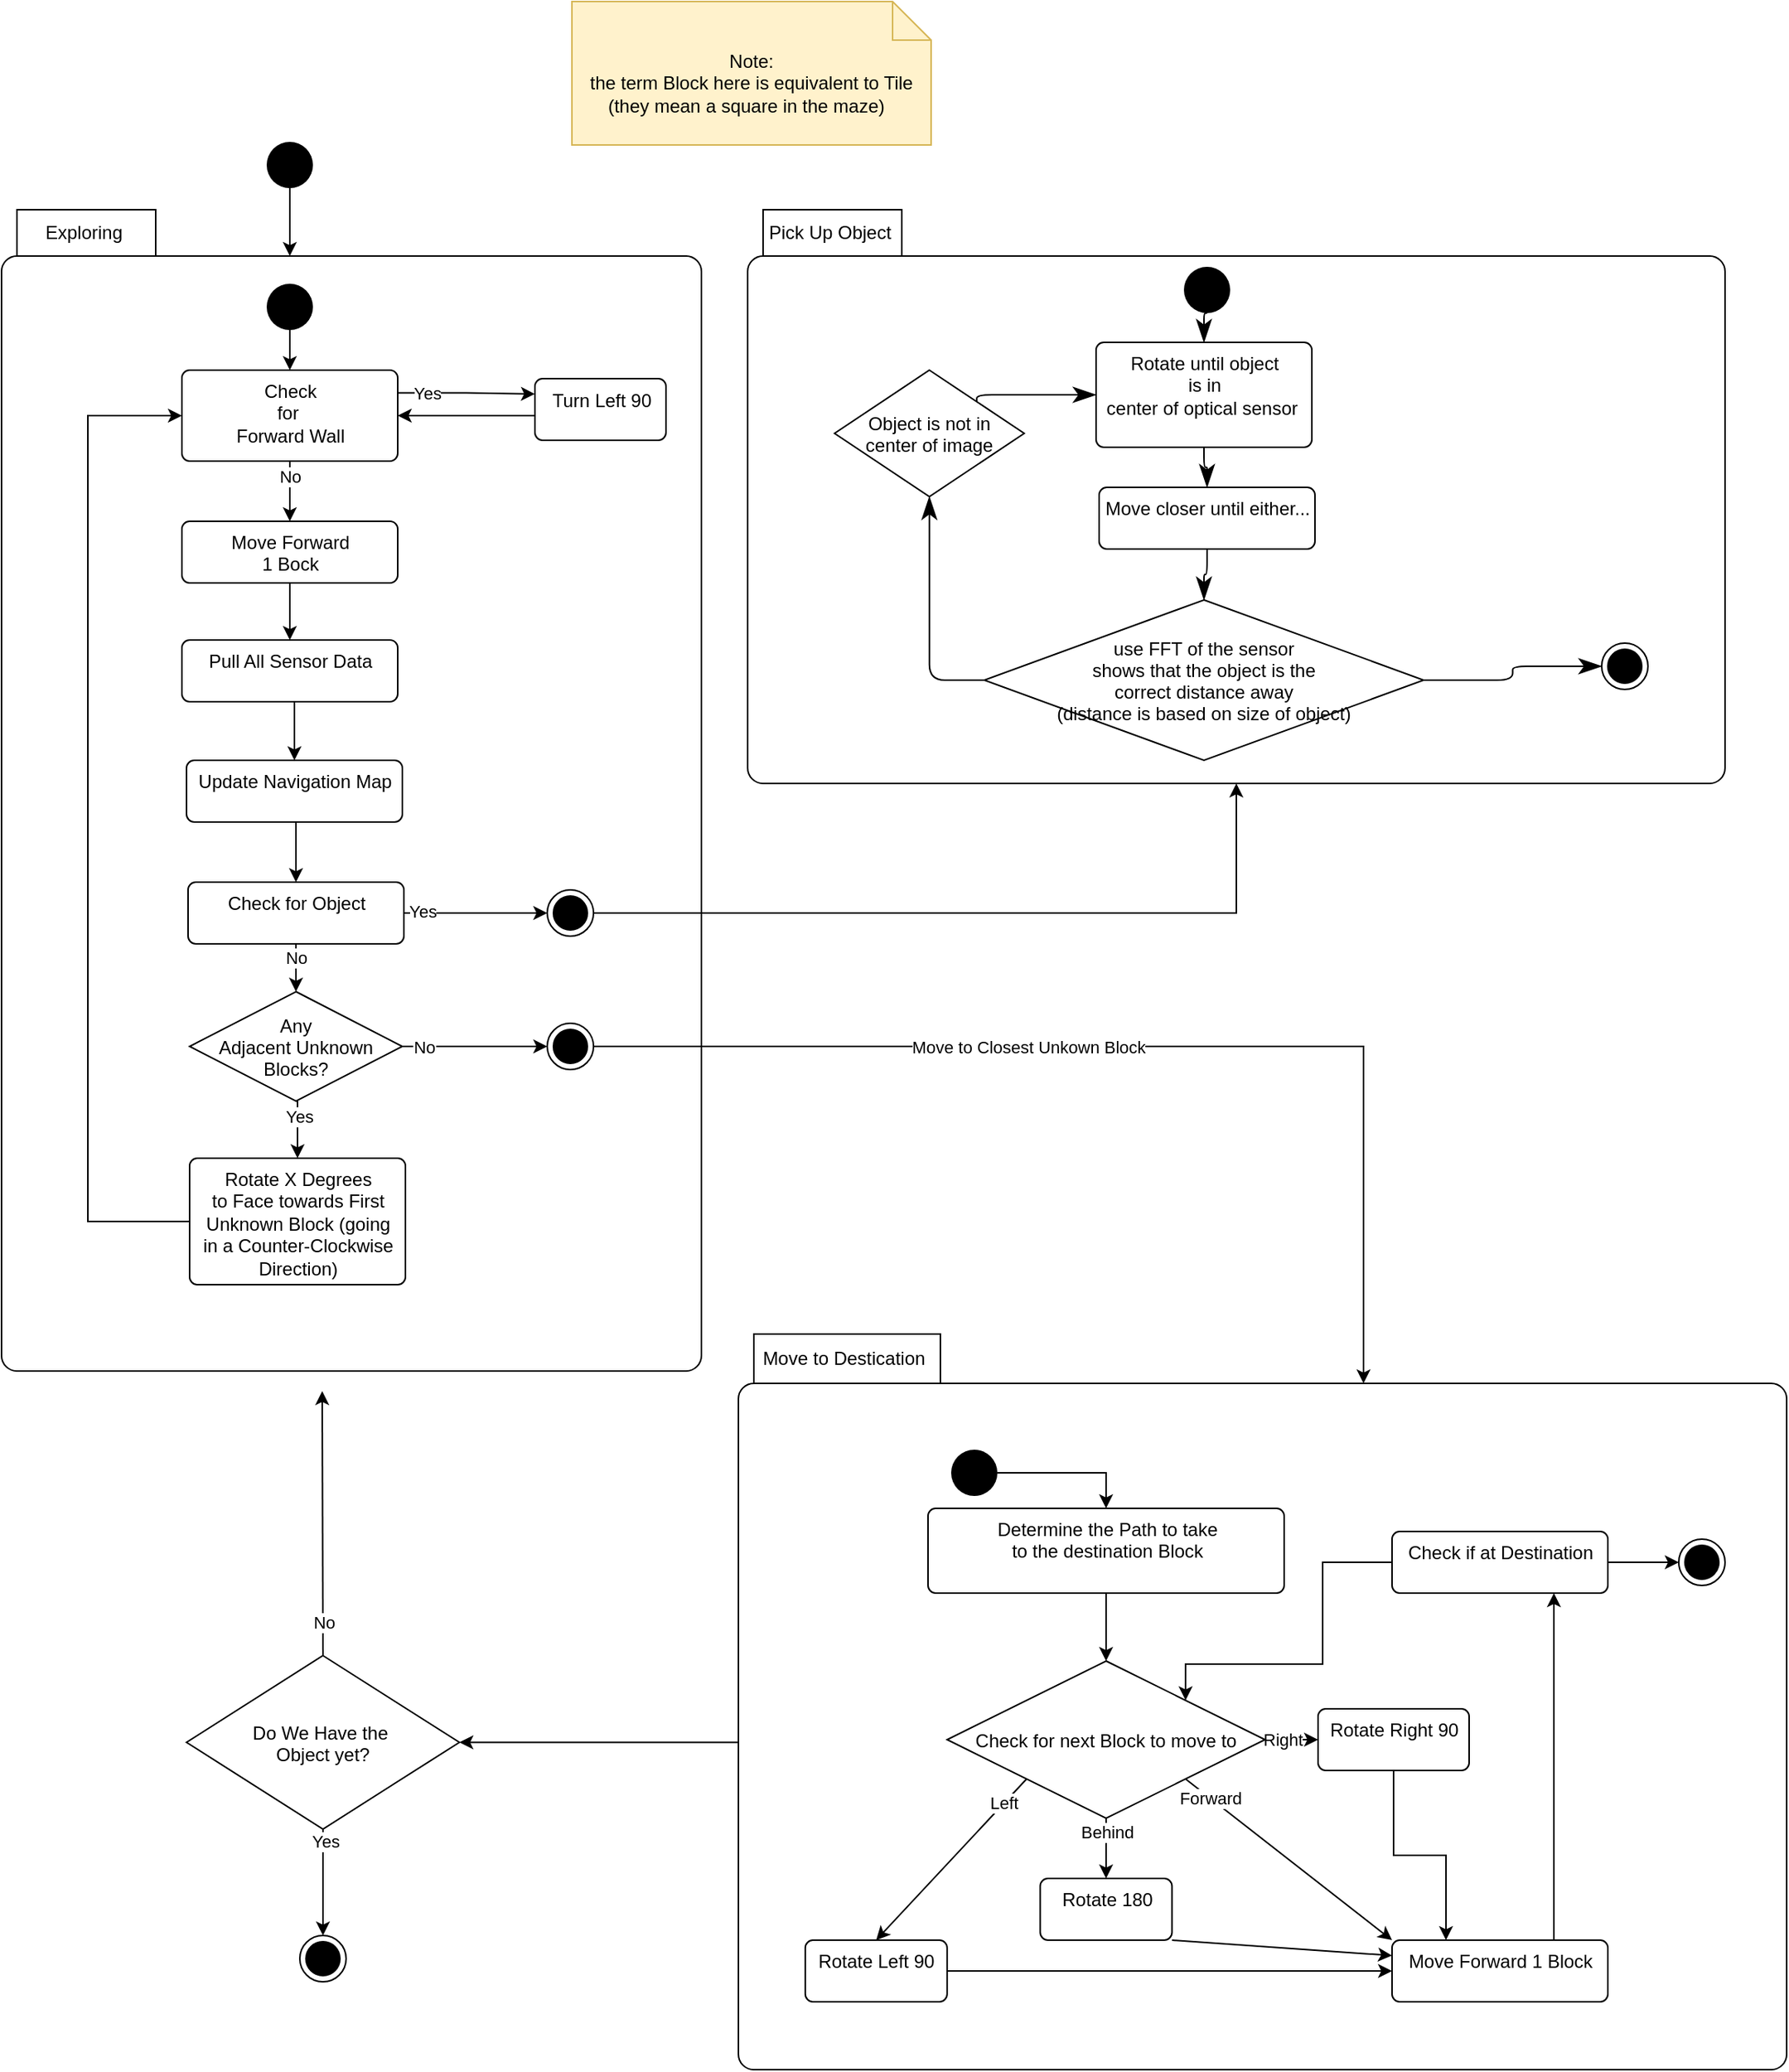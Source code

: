 <mxfile version="14.4.7" type="github">
  <diagram id="QZpgU7AW3_biy3uDhXpS" name="Page-1">
    <mxGraphModel dx="707" dy="947" grid="0" gridSize="10" guides="1" tooltips="1" connect="1" arrows="1" fold="1" page="0" pageScale="1" pageWidth="850" pageHeight="1100" math="0" shadow="0">
      <root>
        <mxCell id="0" />
        <mxCell id="1" parent="0" />
        <mxCell id="NTocWGaGcpuedMQ4YMqJ-2" value="Exploring" style="shape=folder;align=center;verticalAlign=middle;fontStyle=0;tabWidth=100;tabHeight=30;tabPosition=left;html=1;boundedLbl=1;labelInHeader=1;rounded=1;absoluteArcSize=1;arcSize=10;" parent="1" vertex="1">
          <mxGeometry x="20" y="102" width="454" height="753" as="geometry" />
        </mxCell>
        <mxCell id="NTocWGaGcpuedMQ4YMqJ-26" style="edgeStyle=orthogonalEdgeStyle;rounded=0;orthogonalLoop=1;jettySize=auto;html=1;exitX=0.5;exitY=1;exitDx=0;exitDy=0;" parent="1" source="NTocWGaGcpuedMQ4YMqJ-1" edge="1">
          <mxGeometry relative="1" as="geometry">
            <mxPoint x="207" y="132" as="targetPoint" />
          </mxGeometry>
        </mxCell>
        <mxCell id="NTocWGaGcpuedMQ4YMqJ-1" value="" style="ellipse;fillColor=#000000;strokeColor=none;" parent="1" vertex="1">
          <mxGeometry x="192" y="58" width="30" height="30" as="geometry" />
        </mxCell>
        <mxCell id="NTocWGaGcpuedMQ4YMqJ-6" style="edgeStyle=orthogonalEdgeStyle;rounded=0;orthogonalLoop=1;jettySize=auto;html=1;exitX=1;exitY=0.25;exitDx=0;exitDy=0;entryX=0;entryY=0.25;entryDx=0;entryDy=0;" parent="1" source="NTocWGaGcpuedMQ4YMqJ-3" target="NTocWGaGcpuedMQ4YMqJ-5" edge="1">
          <mxGeometry relative="1" as="geometry" />
        </mxCell>
        <mxCell id="NTocWGaGcpuedMQ4YMqJ-7" value="Yes" style="edgeLabel;html=1;align=center;verticalAlign=middle;resizable=0;points=[];" parent="NTocWGaGcpuedMQ4YMqJ-6" vertex="1" connectable="0">
          <mxGeometry x="-0.242" relative="1" as="geometry">
            <mxPoint x="-14.81" as="offset" />
          </mxGeometry>
        </mxCell>
        <mxCell id="NTocWGaGcpuedMQ4YMqJ-10" style="edgeStyle=orthogonalEdgeStyle;rounded=0;orthogonalLoop=1;jettySize=auto;html=1;exitX=0.5;exitY=1;exitDx=0;exitDy=0;entryX=0.5;entryY=0;entryDx=0;entryDy=0;" parent="1" source="NTocWGaGcpuedMQ4YMqJ-3" target="NTocWGaGcpuedMQ4YMqJ-8" edge="1">
          <mxGeometry relative="1" as="geometry" />
        </mxCell>
        <mxCell id="NTocWGaGcpuedMQ4YMqJ-11" value="No" style="edgeLabel;html=1;align=center;verticalAlign=middle;resizable=0;points=[];" parent="NTocWGaGcpuedMQ4YMqJ-10" vertex="1" connectable="0">
          <mxGeometry x="-0.266" relative="1" as="geometry">
            <mxPoint y="-4.29" as="offset" />
          </mxGeometry>
        </mxCell>
        <mxCell id="NTocWGaGcpuedMQ4YMqJ-3" value="Check&lt;br&gt;for&amp;nbsp;&lt;br&gt;Forward Wall" style="html=1;align=center;verticalAlign=top;rounded=1;absoluteArcSize=1;arcSize=10;dashed=0;" parent="1" vertex="1">
          <mxGeometry x="137" y="206" width="140" height="59" as="geometry" />
        </mxCell>
        <mxCell id="NTocWGaGcpuedMQ4YMqJ-9" style="edgeStyle=orthogonalEdgeStyle;rounded=0;orthogonalLoop=1;jettySize=auto;html=1;exitX=0;exitY=0.75;exitDx=0;exitDy=0;entryX=1;entryY=0.5;entryDx=0;entryDy=0;" parent="1" source="NTocWGaGcpuedMQ4YMqJ-5" target="NTocWGaGcpuedMQ4YMqJ-3" edge="1">
          <mxGeometry relative="1" as="geometry">
            <Array as="points">
              <mxPoint x="366" y="236" />
            </Array>
          </mxGeometry>
        </mxCell>
        <mxCell id="NTocWGaGcpuedMQ4YMqJ-5" value="Turn Left 90" style="html=1;align=center;verticalAlign=top;rounded=1;absoluteArcSize=1;arcSize=10;dashed=0;" parent="1" vertex="1">
          <mxGeometry x="366" y="211.5" width="85" height="40" as="geometry" />
        </mxCell>
        <mxCell id="NTocWGaGcpuedMQ4YMqJ-37" style="edgeStyle=orthogonalEdgeStyle;rounded=0;orthogonalLoop=1;jettySize=auto;html=1;exitX=0.5;exitY=1;exitDx=0;exitDy=0;entryX=0.5;entryY=0;entryDx=0;entryDy=0;" parent="1" source="NTocWGaGcpuedMQ4YMqJ-8" target="NTocWGaGcpuedMQ4YMqJ-12" edge="1">
          <mxGeometry relative="1" as="geometry" />
        </mxCell>
        <mxCell id="NTocWGaGcpuedMQ4YMqJ-8" value="Move Forward&lt;br&gt;1 Bock" style="html=1;align=center;verticalAlign=top;rounded=1;absoluteArcSize=1;arcSize=10;dashed=0;" parent="1" vertex="1">
          <mxGeometry x="137" y="304" width="140" height="40" as="geometry" />
        </mxCell>
        <mxCell id="NTocWGaGcpuedMQ4YMqJ-15" style="edgeStyle=orthogonalEdgeStyle;rounded=0;orthogonalLoop=1;jettySize=auto;html=1;exitX=0.5;exitY=1;exitDx=0;exitDy=0;entryX=0.5;entryY=0;entryDx=0;entryDy=0;" parent="1" source="NTocWGaGcpuedMQ4YMqJ-106" target="NTocWGaGcpuedMQ4YMqJ-14" edge="1">
          <mxGeometry relative="1" as="geometry">
            <mxPoint x="211" y="572" as="sourcePoint" />
          </mxGeometry>
        </mxCell>
        <mxCell id="NTocWGaGcpuedMQ4YMqJ-107" style="edgeStyle=orthogonalEdgeStyle;rounded=0;orthogonalLoop=1;jettySize=auto;html=1;exitX=0.5;exitY=1;exitDx=0;exitDy=0;entryX=0.5;entryY=0;entryDx=0;entryDy=0;" parent="1" source="NTocWGaGcpuedMQ4YMqJ-12" target="NTocWGaGcpuedMQ4YMqJ-106" edge="1">
          <mxGeometry relative="1" as="geometry" />
        </mxCell>
        <mxCell id="NTocWGaGcpuedMQ4YMqJ-12" value="Pull All Sensor Data" style="html=1;align=center;verticalAlign=top;rounded=1;absoluteArcSize=1;arcSize=10;dashed=0;" parent="1" vertex="1">
          <mxGeometry x="137" y="381" width="140" height="40" as="geometry" />
        </mxCell>
        <mxCell id="NTocWGaGcpuedMQ4YMqJ-20" style="edgeStyle=orthogonalEdgeStyle;rounded=0;orthogonalLoop=1;jettySize=auto;html=1;exitX=1;exitY=0.5;exitDx=0;exitDy=0;entryX=0;entryY=0.5;entryDx=0;entryDy=0;" parent="1" source="NTocWGaGcpuedMQ4YMqJ-14" target="NTocWGaGcpuedMQ4YMqJ-27" edge="1">
          <mxGeometry relative="1" as="geometry">
            <mxPoint x="211" y="634" as="targetPoint" />
          </mxGeometry>
        </mxCell>
        <mxCell id="NTocWGaGcpuedMQ4YMqJ-21" value="Yes" style="edgeLabel;html=1;align=center;verticalAlign=middle;resizable=0;points=[];" parent="NTocWGaGcpuedMQ4YMqJ-20" vertex="1" connectable="0">
          <mxGeometry x="-0.749" y="1" relative="1" as="geometry">
            <mxPoint as="offset" />
          </mxGeometry>
        </mxCell>
        <mxCell id="NTocWGaGcpuedMQ4YMqJ-39" style="edgeStyle=orthogonalEdgeStyle;rounded=0;orthogonalLoop=1;jettySize=auto;html=1;exitX=0.5;exitY=1;exitDx=0;exitDy=0;entryX=0.5;entryY=0;entryDx=0;entryDy=0;" parent="1" source="NTocWGaGcpuedMQ4YMqJ-14" edge="1">
          <mxGeometry relative="1" as="geometry">
            <mxPoint x="211" y="609" as="targetPoint" />
          </mxGeometry>
        </mxCell>
        <mxCell id="NTocWGaGcpuedMQ4YMqJ-42" value="No" style="edgeLabel;html=1;align=center;verticalAlign=middle;resizable=0;points=[];" parent="NTocWGaGcpuedMQ4YMqJ-39" vertex="1" connectable="0">
          <mxGeometry x="-0.453" relative="1" as="geometry">
            <mxPoint as="offset" />
          </mxGeometry>
        </mxCell>
        <mxCell id="NTocWGaGcpuedMQ4YMqJ-14" value="Check for Object" style="html=1;align=center;verticalAlign=top;rounded=1;absoluteArcSize=1;arcSize=10;dashed=0;" parent="1" vertex="1">
          <mxGeometry x="141" y="538" width="140" height="40" as="geometry" />
        </mxCell>
        <mxCell id="NTocWGaGcpuedMQ4YMqJ-25" style="edgeStyle=orthogonalEdgeStyle;rounded=0;orthogonalLoop=1;jettySize=auto;html=1;exitX=0.5;exitY=1;exitDx=0;exitDy=0;entryX=0.5;entryY=0;entryDx=0;entryDy=0;" parent="1" source="NTocWGaGcpuedMQ4YMqJ-23" target="NTocWGaGcpuedMQ4YMqJ-3" edge="1">
          <mxGeometry relative="1" as="geometry" />
        </mxCell>
        <mxCell id="NTocWGaGcpuedMQ4YMqJ-23" value="" style="ellipse;fillColor=#000000;strokeColor=none;" parent="1" vertex="1">
          <mxGeometry x="192" y="150" width="30" height="30" as="geometry" />
        </mxCell>
        <mxCell id="NTocWGaGcpuedMQ4YMqJ-60" style="edgeStyle=orthogonalEdgeStyle;rounded=0;orthogonalLoop=1;jettySize=auto;html=1;exitX=1;exitY=0.5;exitDx=0;exitDy=0;entryX=0.5;entryY=1;entryDx=0;entryDy=0;entryPerimeter=0;" parent="1" source="NTocWGaGcpuedMQ4YMqJ-27" edge="1" target="NTocWGaGcpuedMQ4YMqJ-57">
          <mxGeometry relative="1" as="geometry">
            <mxPoint x="890" y="486" as="targetPoint" />
          </mxGeometry>
        </mxCell>
        <mxCell id="NTocWGaGcpuedMQ4YMqJ-27" value="" style="ellipse;html=1;shape=endState;fillColor=#000000;strokeColor=#000000;" parent="1" vertex="1">
          <mxGeometry x="374" y="543" width="30" height="30" as="geometry" />
        </mxCell>
        <mxCell id="NTocWGaGcpuedMQ4YMqJ-48" style="edgeStyle=orthogonalEdgeStyle;rounded=0;orthogonalLoop=1;jettySize=auto;html=1;exitX=0.5;exitY=1;exitDx=0;exitDy=0;entryX=0.5;entryY=0;entryDx=0;entryDy=0;" parent="1" source="NTocWGaGcpuedMQ4YMqJ-44" target="NTocWGaGcpuedMQ4YMqJ-45" edge="1">
          <mxGeometry relative="1" as="geometry" />
        </mxCell>
        <mxCell id="NTocWGaGcpuedMQ4YMqJ-49" value="Yes" style="edgeLabel;html=1;align=center;verticalAlign=middle;resizable=0;points=[];" parent="NTocWGaGcpuedMQ4YMqJ-48" vertex="1" connectable="0">
          <mxGeometry x="-0.43" y="1" relative="1" as="geometry">
            <mxPoint as="offset" />
          </mxGeometry>
        </mxCell>
        <mxCell id="NTocWGaGcpuedMQ4YMqJ-54" style="edgeStyle=orthogonalEdgeStyle;rounded=0;orthogonalLoop=1;jettySize=auto;html=1;exitX=1;exitY=0.5;exitDx=0;exitDy=0;entryX=0;entryY=0.5;entryDx=0;entryDy=0;" parent="1" source="NTocWGaGcpuedMQ4YMqJ-44" target="NTocWGaGcpuedMQ4YMqJ-53" edge="1">
          <mxGeometry relative="1" as="geometry" />
        </mxCell>
        <mxCell id="NTocWGaGcpuedMQ4YMqJ-55" value="No" style="edgeLabel;html=1;align=center;verticalAlign=middle;resizable=0;points=[];" parent="NTocWGaGcpuedMQ4YMqJ-54" vertex="1" connectable="0">
          <mxGeometry x="-0.228" y="1" relative="1" as="geometry">
            <mxPoint x="-23" y="1" as="offset" />
          </mxGeometry>
        </mxCell>
        <mxCell id="NTocWGaGcpuedMQ4YMqJ-44" value="Any&#xa;Adjacent Unknown&#xa;Blocks?" style="rhombus;" parent="1" vertex="1">
          <mxGeometry x="142" y="609" width="138" height="71" as="geometry" />
        </mxCell>
        <mxCell id="NTocWGaGcpuedMQ4YMqJ-50" style="edgeStyle=orthogonalEdgeStyle;rounded=0;orthogonalLoop=1;jettySize=auto;html=1;exitX=0;exitY=0.5;exitDx=0;exitDy=0;entryX=0;entryY=0.5;entryDx=0;entryDy=0;" parent="1" source="NTocWGaGcpuedMQ4YMqJ-45" target="NTocWGaGcpuedMQ4YMqJ-3" edge="1">
          <mxGeometry relative="1" as="geometry">
            <Array as="points">
              <mxPoint x="76" y="758" />
              <mxPoint x="76" y="236" />
            </Array>
          </mxGeometry>
        </mxCell>
        <mxCell id="NTocWGaGcpuedMQ4YMqJ-45" value="Rotate X Degrees&lt;br&gt;to Face towards First&lt;br&gt;Unknown Block (going&lt;br&gt;in a Counter-Clockwise&lt;br&gt;Direction)" style="html=1;align=center;verticalAlign=top;rounded=1;absoluteArcSize=1;arcSize=10;dashed=0;" parent="1" vertex="1">
          <mxGeometry x="142" y="717" width="140" height="82" as="geometry" />
        </mxCell>
        <mxCell id="NTocWGaGcpuedMQ4YMqJ-59" style="edgeStyle=orthogonalEdgeStyle;rounded=0;orthogonalLoop=1;jettySize=auto;html=1;exitX=1;exitY=0.5;exitDx=0;exitDy=0;entryX=0;entryY=0;entryDx=405.5;entryDy=32;entryPerimeter=0;" parent="1" source="NTocWGaGcpuedMQ4YMqJ-53" edge="1" target="NTocWGaGcpuedMQ4YMqJ-58">
          <mxGeometry relative="1" as="geometry">
            <mxPoint x="894" y="808" as="targetPoint" />
          </mxGeometry>
        </mxCell>
        <mxCell id="NTocWGaGcpuedMQ4YMqJ-98" value="Move to Closest Unkown Block" style="edgeLabel;html=1;align=center;verticalAlign=middle;resizable=0;points=[];" parent="NTocWGaGcpuedMQ4YMqJ-59" vertex="1" connectable="0">
          <mxGeometry x="-0.197" y="-5" relative="1" as="geometry">
            <mxPoint x="-6.29" y="-4.99" as="offset" />
          </mxGeometry>
        </mxCell>
        <mxCell id="NTocWGaGcpuedMQ4YMqJ-53" value="" style="ellipse;html=1;shape=endState;fillColor=#000000;strokeColor=#000000;" parent="1" vertex="1">
          <mxGeometry x="374" y="629.5" width="30" height="30" as="geometry" />
        </mxCell>
        <mxCell id="NTocWGaGcpuedMQ4YMqJ-57" value="Pick Up Object" style="shape=folder;align=center;verticalAlign=middle;fontStyle=0;tabWidth=100;tabHeight=30;tabPosition=left;html=1;boundedLbl=1;labelInHeader=1;rounded=1;absoluteArcSize=1;arcSize=10;" parent="1" vertex="1">
          <mxGeometry x="504" y="102" width="634" height="372" as="geometry" />
        </mxCell>
        <mxCell id="NTocWGaGcpuedMQ4YMqJ-101" style="edgeStyle=orthogonalEdgeStyle;rounded=0;orthogonalLoop=1;jettySize=auto;html=1;exitX=0;exitY=0;exitDx=0;exitDy=242.5;exitPerimeter=0;entryX=1;entryY=0.5;entryDx=0;entryDy=0;" parent="1" source="NTocWGaGcpuedMQ4YMqJ-58" target="NTocWGaGcpuedMQ4YMqJ-97" edge="1">
          <mxGeometry relative="1" as="geometry">
            <Array as="points">
              <mxPoint x="574" y="1096" />
            </Array>
          </mxGeometry>
        </mxCell>
        <mxCell id="NTocWGaGcpuedMQ4YMqJ-58" value="Move to Destication" style="shape=folder;align=center;verticalAlign=middle;fontStyle=0;tabWidth=131;tabHeight=32;tabPosition=left;html=1;boundedLbl=1;labelInHeader=1;rounded=1;absoluteArcSize=1;arcSize=10;" parent="1" vertex="1">
          <mxGeometry x="498" y="831" width="680" height="477" as="geometry" />
        </mxCell>
        <mxCell id="NTocWGaGcpuedMQ4YMqJ-65" style="edgeStyle=orthogonalEdgeStyle;rounded=0;orthogonalLoop=1;jettySize=auto;html=1;exitX=1;exitY=0.5;exitDx=0;exitDy=0;entryX=0.5;entryY=0;entryDx=0;entryDy=0;" parent="1" source="NTocWGaGcpuedMQ4YMqJ-61" target="NTocWGaGcpuedMQ4YMqJ-62" edge="1">
          <mxGeometry relative="1" as="geometry" />
        </mxCell>
        <mxCell id="NTocWGaGcpuedMQ4YMqJ-61" value="" style="ellipse;fillColor=#000000;strokeColor=none;" parent="1" vertex="1">
          <mxGeometry x="636" y="906" width="30" height="30" as="geometry" />
        </mxCell>
        <mxCell id="NTocWGaGcpuedMQ4YMqJ-66" style="edgeStyle=orthogonalEdgeStyle;rounded=0;orthogonalLoop=1;jettySize=auto;html=1;exitX=0.5;exitY=1;exitDx=0;exitDy=0;entryX=0.5;entryY=0;entryDx=0;entryDy=0;" parent="1" source="NTocWGaGcpuedMQ4YMqJ-62" target="NTocWGaGcpuedMQ4YMqJ-64" edge="1">
          <mxGeometry relative="1" as="geometry" />
        </mxCell>
        <mxCell id="NTocWGaGcpuedMQ4YMqJ-75" style="rounded=0;orthogonalLoop=1;jettySize=auto;html=1;exitX=0;exitY=1;exitDx=0;exitDy=0;entryX=0.5;entryY=0;entryDx=0;entryDy=0;" parent="1" source="NTocWGaGcpuedMQ4YMqJ-64" target="NTocWGaGcpuedMQ4YMqJ-71" edge="1">
          <mxGeometry relative="1" as="geometry" />
        </mxCell>
        <mxCell id="NTocWGaGcpuedMQ4YMqJ-91" value="Left" style="edgeLabel;html=1;align=center;verticalAlign=middle;resizable=0;points=[];" parent="NTocWGaGcpuedMQ4YMqJ-75" vertex="1" connectable="0">
          <mxGeometry x="-0.197" y="-7" relative="1" as="geometry">
            <mxPoint x="29.07" y="-22.39" as="offset" />
          </mxGeometry>
        </mxCell>
        <mxCell id="NTocWGaGcpuedMQ4YMqJ-76" style="edgeStyle=orthogonalEdgeStyle;rounded=0;orthogonalLoop=1;jettySize=auto;html=1;exitX=0.5;exitY=1;exitDx=0;exitDy=0;entryX=0.5;entryY=0;entryDx=0;entryDy=0;" parent="1" source="NTocWGaGcpuedMQ4YMqJ-64" target="NTocWGaGcpuedMQ4YMqJ-74" edge="1">
          <mxGeometry relative="1" as="geometry" />
        </mxCell>
        <mxCell id="NTocWGaGcpuedMQ4YMqJ-92" value="Behind" style="edgeLabel;html=1;align=center;verticalAlign=middle;resizable=0;points=[];" parent="NTocWGaGcpuedMQ4YMqJ-76" vertex="1" connectable="0">
          <mxGeometry x="-0.698" relative="1" as="geometry">
            <mxPoint y="3.09" as="offset" />
          </mxGeometry>
        </mxCell>
        <mxCell id="NTocWGaGcpuedMQ4YMqJ-79" style="edgeStyle=orthogonalEdgeStyle;rounded=0;orthogonalLoop=1;jettySize=auto;html=1;exitX=1;exitY=0.5;exitDx=0;exitDy=0;entryX=0;entryY=0.5;entryDx=0;entryDy=0;" parent="1" source="NTocWGaGcpuedMQ4YMqJ-64" target="NTocWGaGcpuedMQ4YMqJ-68" edge="1">
          <mxGeometry relative="1" as="geometry" />
        </mxCell>
        <mxCell id="NTocWGaGcpuedMQ4YMqJ-94" value="Right" style="edgeLabel;html=1;align=center;verticalAlign=middle;resizable=0;points=[];" parent="NTocWGaGcpuedMQ4YMqJ-79" vertex="1" connectable="0">
          <mxGeometry x="-0.339" relative="1" as="geometry">
            <mxPoint as="offset" />
          </mxGeometry>
        </mxCell>
        <mxCell id="NTocWGaGcpuedMQ4YMqJ-81" style="rounded=0;orthogonalLoop=1;jettySize=auto;html=1;exitX=1;exitY=1;exitDx=0;exitDy=0;entryX=0;entryY=0;entryDx=0;entryDy=0;" parent="1" source="NTocWGaGcpuedMQ4YMqJ-64" target="NTocWGaGcpuedMQ4YMqJ-69" edge="1">
          <mxGeometry relative="1" as="geometry" />
        </mxCell>
        <mxCell id="NTocWGaGcpuedMQ4YMqJ-93" value="Forward" style="edgeLabel;html=1;align=center;verticalAlign=middle;resizable=0;points=[];" parent="NTocWGaGcpuedMQ4YMqJ-81" vertex="1" connectable="0">
          <mxGeometry x="-0.768" relative="1" as="geometry">
            <mxPoint as="offset" />
          </mxGeometry>
        </mxCell>
        <mxCell id="NTocWGaGcpuedMQ4YMqJ-64" value="Check for next Block to move to" style="rhombus;" parent="1" vertex="1">
          <mxGeometry x="633.38" y="1043" width="206.25" height="102" as="geometry" />
        </mxCell>
        <mxCell id="NTocWGaGcpuedMQ4YMqJ-80" style="edgeStyle=orthogonalEdgeStyle;rounded=0;orthogonalLoop=1;jettySize=auto;html=1;exitX=0.5;exitY=1;exitDx=0;exitDy=0;entryX=0.25;entryY=0;entryDx=0;entryDy=0;" parent="1" source="NTocWGaGcpuedMQ4YMqJ-68" target="NTocWGaGcpuedMQ4YMqJ-69" edge="1">
          <mxGeometry relative="1" as="geometry" />
        </mxCell>
        <mxCell id="NTocWGaGcpuedMQ4YMqJ-68" value="Rotate Right 90" style="html=1;align=center;verticalAlign=top;rounded=1;absoluteArcSize=1;arcSize=10;dashed=0;" parent="1" vertex="1">
          <mxGeometry x="874" y="1074" width="98" height="40" as="geometry" />
        </mxCell>
        <mxCell id="NTocWGaGcpuedMQ4YMqJ-95" style="edgeStyle=orthogonalEdgeStyle;rounded=0;orthogonalLoop=1;jettySize=auto;html=1;exitX=0.75;exitY=0;exitDx=0;exitDy=0;entryX=0.75;entryY=1;entryDx=0;entryDy=0;" parent="1" source="NTocWGaGcpuedMQ4YMqJ-69" target="NTocWGaGcpuedMQ4YMqJ-85" edge="1">
          <mxGeometry relative="1" as="geometry" />
        </mxCell>
        <mxCell id="NTocWGaGcpuedMQ4YMqJ-69" value="Move Forward 1 Block" style="html=1;align=center;verticalAlign=top;rounded=1;absoluteArcSize=1;arcSize=10;dashed=0;" parent="1" vertex="1">
          <mxGeometry x="922" y="1224" width="140" height="40" as="geometry" />
        </mxCell>
        <mxCell id="NTocWGaGcpuedMQ4YMqJ-82" style="edgeStyle=none;rounded=0;orthogonalLoop=1;jettySize=auto;html=1;exitX=1;exitY=0.5;exitDx=0;exitDy=0;entryX=0;entryY=0.5;entryDx=0;entryDy=0;" parent="1" source="NTocWGaGcpuedMQ4YMqJ-71" target="NTocWGaGcpuedMQ4YMqJ-69" edge="1">
          <mxGeometry relative="1" as="geometry" />
        </mxCell>
        <mxCell id="NTocWGaGcpuedMQ4YMqJ-71" value="Rotate Left 90" style="html=1;align=center;verticalAlign=top;rounded=1;absoluteArcSize=1;arcSize=10;dashed=0;" parent="1" vertex="1">
          <mxGeometry x="541.38" y="1224" width="92" height="40" as="geometry" />
        </mxCell>
        <mxCell id="NTocWGaGcpuedMQ4YMqJ-83" style="edgeStyle=none;rounded=0;orthogonalLoop=1;jettySize=auto;html=1;exitX=1;exitY=1;exitDx=0;exitDy=0;entryX=0;entryY=0.25;entryDx=0;entryDy=0;" parent="1" source="NTocWGaGcpuedMQ4YMqJ-74" target="NTocWGaGcpuedMQ4YMqJ-69" edge="1">
          <mxGeometry relative="1" as="geometry" />
        </mxCell>
        <mxCell id="NTocWGaGcpuedMQ4YMqJ-74" value="Rotate 180" style="html=1;align=center;verticalAlign=top;rounded=1;absoluteArcSize=1;arcSize=10;dashed=0;" parent="1" vertex="1">
          <mxGeometry x="693.76" y="1184" width="85.49" height="40" as="geometry" />
        </mxCell>
        <mxCell id="NTocWGaGcpuedMQ4YMqJ-88" style="edgeStyle=orthogonalEdgeStyle;rounded=0;orthogonalLoop=1;jettySize=auto;html=1;exitX=1;exitY=0.5;exitDx=0;exitDy=0;entryX=0;entryY=0.5;entryDx=0;entryDy=0;" parent="1" source="NTocWGaGcpuedMQ4YMqJ-85" target="NTocWGaGcpuedMQ4YMqJ-87" edge="1">
          <mxGeometry relative="1" as="geometry" />
        </mxCell>
        <mxCell id="NTocWGaGcpuedMQ4YMqJ-90" style="edgeStyle=orthogonalEdgeStyle;rounded=0;orthogonalLoop=1;jettySize=auto;html=1;exitX=0;exitY=0.5;exitDx=0;exitDy=0;entryX=1;entryY=0;entryDx=0;entryDy=0;" parent="1" source="NTocWGaGcpuedMQ4YMqJ-85" target="NTocWGaGcpuedMQ4YMqJ-64" edge="1">
          <mxGeometry relative="1" as="geometry">
            <Array as="points">
              <mxPoint x="877" y="979" />
              <mxPoint x="877" y="1045" />
              <mxPoint x="788" y="1045" />
            </Array>
          </mxGeometry>
        </mxCell>
        <mxCell id="NTocWGaGcpuedMQ4YMqJ-85" value="Check if at Destination" style="html=1;align=center;verticalAlign=top;rounded=1;absoluteArcSize=1;arcSize=10;dashed=0;" parent="1" vertex="1">
          <mxGeometry x="922" y="959" width="140" height="40" as="geometry" />
        </mxCell>
        <mxCell id="NTocWGaGcpuedMQ4YMqJ-87" value="" style="ellipse;html=1;shape=endState;fillColor=#000000;strokeColor=#000000;" parent="1" vertex="1">
          <mxGeometry x="1108" y="964" width="30" height="30" as="geometry" />
        </mxCell>
        <mxCell id="NTocWGaGcpuedMQ4YMqJ-102" style="edgeStyle=orthogonalEdgeStyle;rounded=0;orthogonalLoop=1;jettySize=auto;html=1;exitX=0.5;exitY=0;exitDx=0;exitDy=0;" parent="1" source="NTocWGaGcpuedMQ4YMqJ-97" edge="1">
          <mxGeometry relative="1" as="geometry">
            <mxPoint x="228" y="868" as="targetPoint" />
          </mxGeometry>
        </mxCell>
        <mxCell id="NTocWGaGcpuedMQ4YMqJ-103" value="No" style="edgeLabel;html=1;align=center;verticalAlign=middle;resizable=0;points=[];" parent="NTocWGaGcpuedMQ4YMqJ-102" vertex="1" connectable="0">
          <mxGeometry x="-0.752" relative="1" as="geometry">
            <mxPoint as="offset" />
          </mxGeometry>
        </mxCell>
        <mxCell id="NTocWGaGcpuedMQ4YMqJ-104" style="edgeStyle=orthogonalEdgeStyle;rounded=0;orthogonalLoop=1;jettySize=auto;html=1;exitX=0.5;exitY=1;exitDx=0;exitDy=0;entryX=0.5;entryY=0;entryDx=0;entryDy=0;" parent="1" source="NTocWGaGcpuedMQ4YMqJ-97" target="NTocWGaGcpuedMQ4YMqJ-100" edge="1">
          <mxGeometry relative="1" as="geometry" />
        </mxCell>
        <mxCell id="NTocWGaGcpuedMQ4YMqJ-105" value="Yes" style="edgeLabel;html=1;align=center;verticalAlign=middle;resizable=0;points=[];" parent="NTocWGaGcpuedMQ4YMqJ-104" vertex="1" connectable="0">
          <mxGeometry x="-0.768" y="1" relative="1" as="geometry">
            <mxPoint as="offset" />
          </mxGeometry>
        </mxCell>
        <mxCell id="NTocWGaGcpuedMQ4YMqJ-97" value="Do We Have the &#xa;Object yet?" style="rhombus;" parent="1" vertex="1">
          <mxGeometry x="140" y="1039.5" width="177" height="112.5" as="geometry" />
        </mxCell>
        <mxCell id="NTocWGaGcpuedMQ4YMqJ-100" value="" style="ellipse;html=1;shape=endState;fillColor=#000000;strokeColor=#000000;" parent="1" vertex="1">
          <mxGeometry x="213.5" y="1221" width="30" height="30" as="geometry" />
        </mxCell>
        <mxCell id="NTocWGaGcpuedMQ4YMqJ-106" value="Update Navigation Map" style="html=1;align=center;verticalAlign=top;rounded=1;absoluteArcSize=1;arcSize=10;dashed=0;" parent="1" vertex="1">
          <mxGeometry x="140" y="459" width="140" height="40" as="geometry" />
        </mxCell>
        <mxCell id="NTocWGaGcpuedMQ4YMqJ-62" value="Determine the Path to take&lt;br&gt;to the destination Block" style="html=1;align=center;verticalAlign=top;rounded=1;absoluteArcSize=1;arcSize=10;dashed=0;" parent="1" vertex="1">
          <mxGeometry x="621" y="944" width="231" height="55" as="geometry" />
        </mxCell>
        <mxCell id="2PWvF5mvC0U-9_okiD9z-1" value="Note:&lt;br&gt;the term Block here is equivalent to Tile&lt;br&gt;(they mean a square in the maze) &amp;nbsp;" style="shape=note2;boundedLbl=1;whiteSpace=wrap;html=1;size=25;verticalAlign=top;align=center;fillColor=#fff2cc;strokeColor=#d6b656;" vertex="1" parent="1">
          <mxGeometry x="390" y="-33" width="233" height="93" as="geometry" />
        </mxCell>
        <mxCell id="2PWvF5mvC0U-9_okiD9z-2" value="Rotate until object&lt;br&gt;is in&lt;br&gt;center&amp;nbsp;of optical sensor&amp;nbsp;" style="html=1;align=center;verticalAlign=top;rounded=1;absoluteArcSize=1;arcSize=10;dashed=0;" vertex="1" parent="1">
          <mxGeometry x="730" y="188" width="140" height="68" as="geometry" />
        </mxCell>
        <mxCell id="2PWvF5mvC0U-9_okiD9z-3" value="Move closer until either..." style="html=1;align=center;verticalAlign=top;rounded=1;absoluteArcSize=1;arcSize=10;dashed=0;" vertex="1" parent="1">
          <mxGeometry x="732" y="282" width="140" height="40" as="geometry" />
        </mxCell>
        <mxCell id="2PWvF5mvC0U-9_okiD9z-4" value="use FFT of the sensor&#xa;shows that the object is the&#xa;correct distance away&#xa;(distance is based on size of object)" style="rhombus;" vertex="1" parent="1">
          <mxGeometry x="657.5" y="355" width="285" height="104" as="geometry" />
        </mxCell>
        <mxCell id="2PWvF5mvC0U-9_okiD9z-5" value="Object is not in&#xa;center of image" style="rhombus;" vertex="1" parent="1">
          <mxGeometry x="560.38" y="206" width="123" height="82" as="geometry" />
        </mxCell>
        <mxCell id="2PWvF5mvC0U-9_okiD9z-6" value="" style="ellipse;fillColor=#000000;strokeColor=none;" vertex="1" parent="1">
          <mxGeometry x="787" y="139" width="30" height="30" as="geometry" />
        </mxCell>
        <mxCell id="2PWvF5mvC0U-9_okiD9z-7" value="" style="ellipse;html=1;shape=endState;fillColor=#000000;strokeColor=#000000;" vertex="1" parent="1">
          <mxGeometry x="1058" y="383" width="30" height="30" as="geometry" />
        </mxCell>
        <mxCell id="2PWvF5mvC0U-9_okiD9z-8" value="" style="endArrow=classicThin;endFill=1;endSize=12;html=1;exitX=0;exitY=0.5;exitDx=0;exitDy=0;entryX=0.5;entryY=1;entryDx=0;entryDy=0;edgeStyle=orthogonalEdgeStyle;" edge="1" parent="1" source="2PWvF5mvC0U-9_okiD9z-4" target="2PWvF5mvC0U-9_okiD9z-5">
          <mxGeometry width="160" relative="1" as="geometry">
            <mxPoint x="760" y="353" as="sourcePoint" />
            <mxPoint x="920" y="353" as="targetPoint" />
          </mxGeometry>
        </mxCell>
        <mxCell id="2PWvF5mvC0U-9_okiD9z-9" value="" style="endArrow=classicThin;endFill=1;endSize=12;html=1;exitX=1;exitY=0;exitDx=0;exitDy=0;entryX=0;entryY=0.5;entryDx=0;entryDy=0;edgeStyle=orthogonalEdgeStyle;" edge="1" parent="1" source="2PWvF5mvC0U-9_okiD9z-5" target="2PWvF5mvC0U-9_okiD9z-2">
          <mxGeometry width="160" relative="1" as="geometry">
            <mxPoint x="574" y="518" as="sourcePoint" />
            <mxPoint x="538.38" y="410.0" as="targetPoint" />
            <Array as="points">
              <mxPoint x="653" y="222" />
            </Array>
          </mxGeometry>
        </mxCell>
        <mxCell id="2PWvF5mvC0U-9_okiD9z-10" value="" style="endArrow=classicThin;endFill=1;endSize=12;html=1;exitX=0.5;exitY=1;exitDx=0;exitDy=0;entryX=0.5;entryY=0;entryDx=0;entryDy=0;edgeStyle=orthogonalEdgeStyle;" edge="1" parent="1" source="2PWvF5mvC0U-9_okiD9z-2" target="2PWvF5mvC0U-9_okiD9z-3">
          <mxGeometry width="160" relative="1" as="geometry">
            <mxPoint x="587" y="538" as="sourcePoint" />
            <mxPoint x="551.38" y="430.0" as="targetPoint" />
          </mxGeometry>
        </mxCell>
        <mxCell id="2PWvF5mvC0U-9_okiD9z-11" value="" style="endArrow=classicThin;endFill=1;endSize=12;html=1;exitX=0.5;exitY=1;exitDx=0;exitDy=0;entryX=0.5;entryY=0;entryDx=0;entryDy=0;edgeStyle=orthogonalEdgeStyle;" edge="1" parent="1" source="2PWvF5mvC0U-9_okiD9z-3" target="2PWvF5mvC0U-9_okiD9z-4">
          <mxGeometry width="160" relative="1" as="geometry">
            <mxPoint x="582" y="530" as="sourcePoint" />
            <mxPoint x="546.38" y="422.0" as="targetPoint" />
          </mxGeometry>
        </mxCell>
        <mxCell id="2PWvF5mvC0U-9_okiD9z-12" value="" style="endArrow=classicThin;endFill=1;endSize=12;html=1;exitX=1;exitY=0.5;exitDx=0;exitDy=0;edgeStyle=orthogonalEdgeStyle;entryX=0;entryY=0.5;entryDx=0;entryDy=0;" edge="1" parent="1" source="2PWvF5mvC0U-9_okiD9z-4" target="2PWvF5mvC0U-9_okiD9z-7">
          <mxGeometry width="160" relative="1" as="geometry">
            <mxPoint x="732" y="520" as="sourcePoint" />
            <mxPoint x="696.38" y="412.0" as="targetPoint" />
          </mxGeometry>
        </mxCell>
        <mxCell id="2PWvF5mvC0U-9_okiD9z-13" value="" style="endArrow=classicThin;endFill=1;endSize=12;html=1;exitX=0.5;exitY=1;exitDx=0;exitDy=0;entryX=0.5;entryY=0;entryDx=0;entryDy=0;edgeStyle=orthogonalEdgeStyle;" edge="1" parent="1" source="2PWvF5mvC0U-9_okiD9z-6" target="2PWvF5mvC0U-9_okiD9z-2">
          <mxGeometry width="160" relative="1" as="geometry">
            <mxPoint x="762" y="515" as="sourcePoint" />
            <mxPoint x="726.38" y="407.0" as="targetPoint" />
          </mxGeometry>
        </mxCell>
      </root>
    </mxGraphModel>
  </diagram>
</mxfile>
